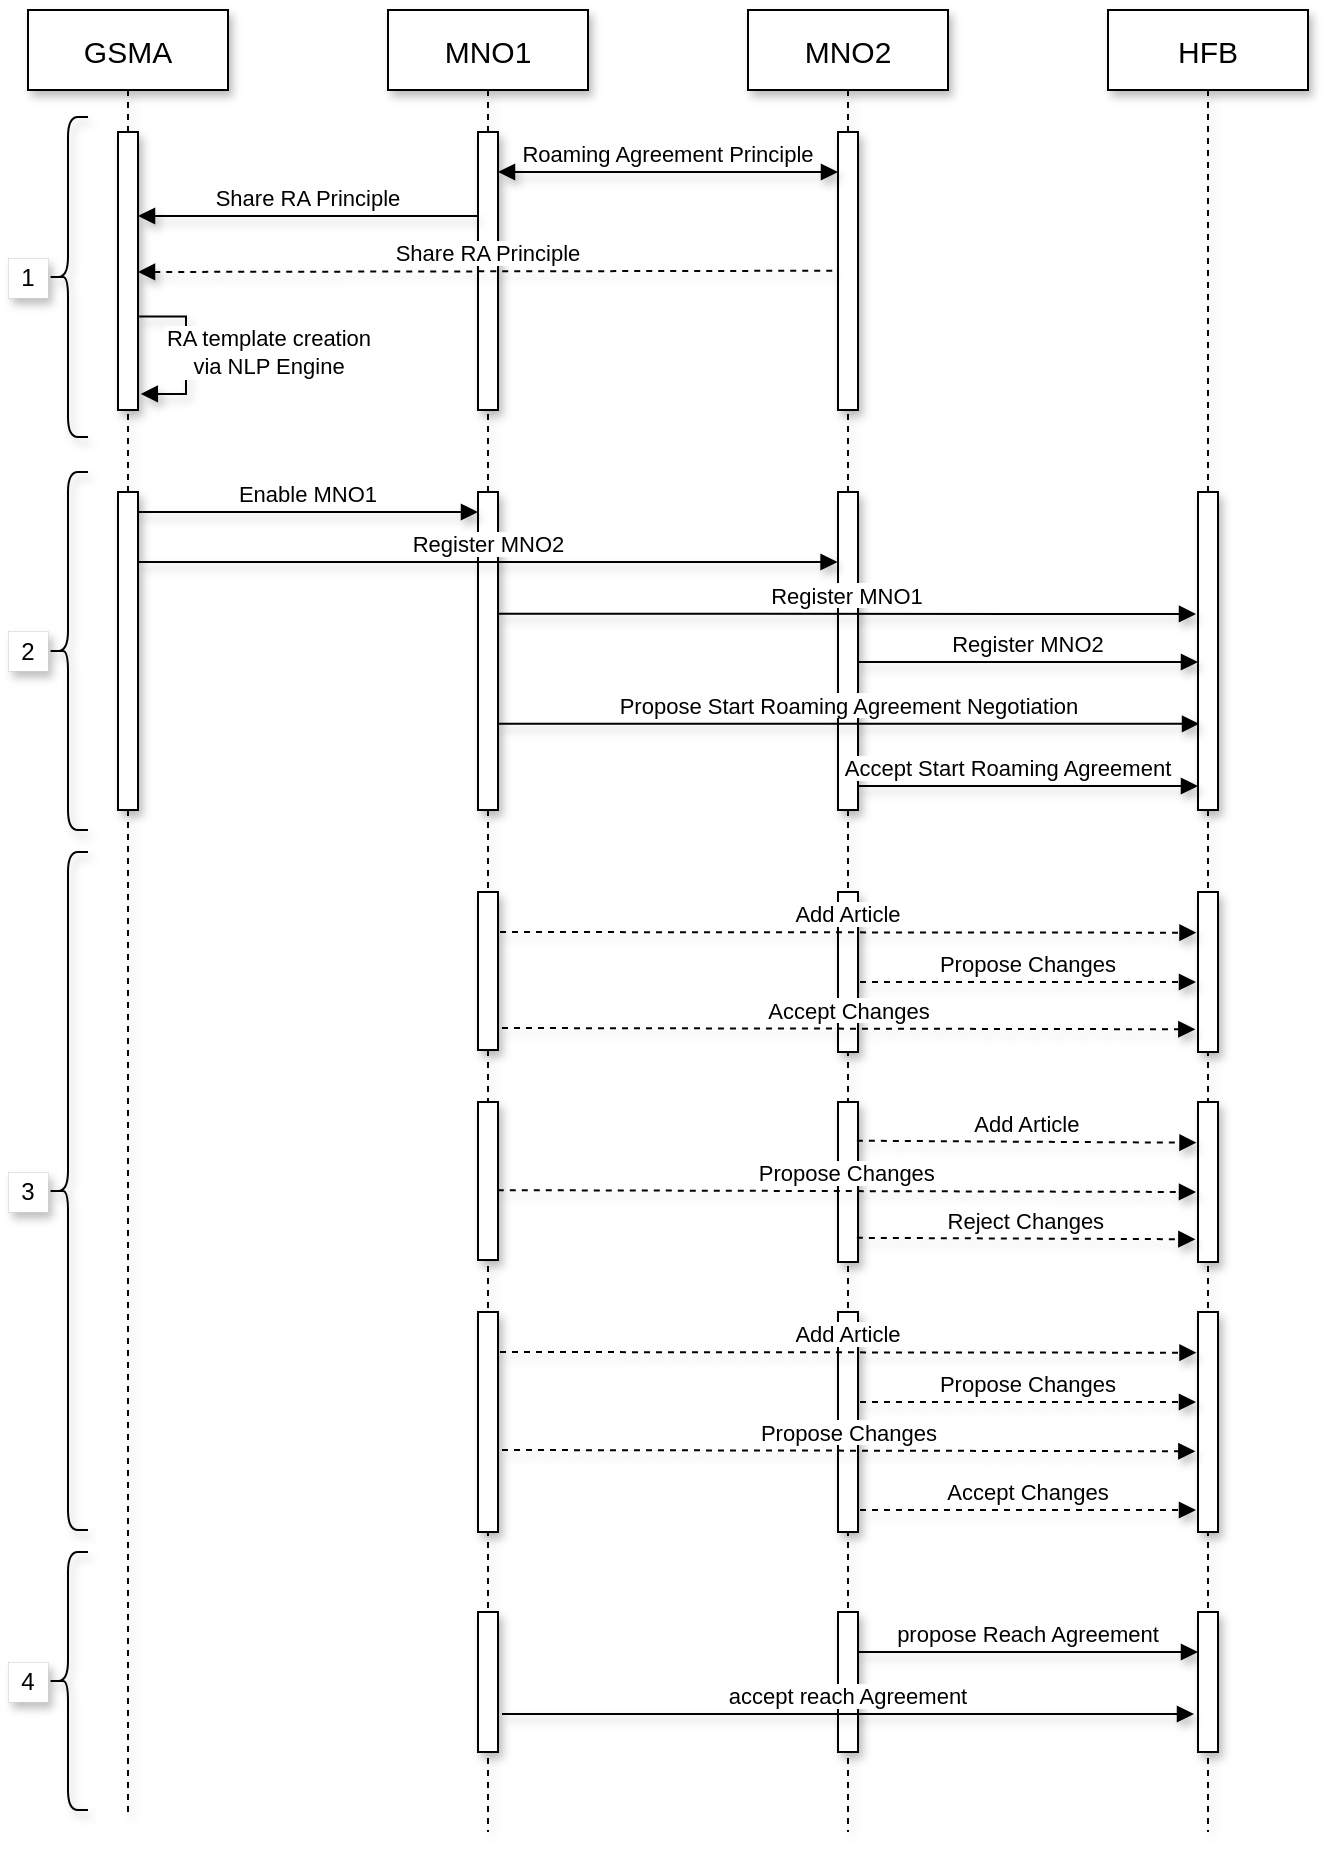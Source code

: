 <mxfile version="15.8.6" type="device"><diagram id="kgpKYQtTHZ0yAKxKKP6v" name="Page-1"><mxGraphModel dx="1422" dy="838" grid="1" gridSize="10" guides="1" tooltips="1" connect="1" arrows="1" fold="1" page="1" pageScale="1" pageWidth="850" pageHeight="1100" math="0" shadow="0"><root><mxCell id="0"/><mxCell id="1" parent="0"/><mxCell id="qwnz0UHFUIjFeCgn4TTh-1" value="MNO2" style="shape=umlLifeline;perimeter=lifelinePerimeter;container=1;collapsible=0;recursiveResize=0;rounded=0;shadow=1;strokeWidth=1;fontSize=15;sketch=0;" parent="1" vertex="1"><mxGeometry x="480" y="79" width="100" height="911" as="geometry"/></mxCell><mxCell id="qwnz0UHFUIjFeCgn4TTh-2" value="" style="points=[];perimeter=orthogonalPerimeter;rounded=0;shadow=1;strokeWidth=1;sketch=0;" parent="qwnz0UHFUIjFeCgn4TTh-1" vertex="1"><mxGeometry x="45" y="241" width="10" height="159" as="geometry"/></mxCell><mxCell id="qwnz0UHFUIjFeCgn4TTh-11" value="" style="points=[];perimeter=orthogonalPerimeter;rounded=0;shadow=1;strokeWidth=1;sketch=0;" parent="qwnz0UHFUIjFeCgn4TTh-1" vertex="1"><mxGeometry x="45" y="801" width="10" height="70" as="geometry"/></mxCell><mxCell id="qwnz0UHFUIjFeCgn4TTh-14" value="propose Reach Agreement" style="verticalAlign=bottom;endArrow=block;entryX=0;entryY=0;shadow=1;strokeWidth=1;sketch=0;" parent="qwnz0UHFUIjFeCgn4TTh-1" edge="1"><mxGeometry relative="1" as="geometry"><mxPoint x="55" y="821" as="sourcePoint"/><mxPoint x="225" y="821" as="targetPoint"/></mxGeometry></mxCell><mxCell id="O4Q2_XPJ7dscOk5KpAMU-2" value="" style="points=[];perimeter=orthogonalPerimeter;rounded=0;shadow=1;strokeWidth=1;sketch=0;" vertex="1" parent="qwnz0UHFUIjFeCgn4TTh-1"><mxGeometry x="45" y="61" width="10" height="139" as="geometry"/></mxCell><mxCell id="3nuBFxr9cyL0pnOWT2aG-1" value="GSMA" style="shape=umlLifeline;perimeter=lifelinePerimeter;container=1;collapsible=0;recursiveResize=0;rounded=0;shadow=1;strokeWidth=1;fontSize=15;sketch=0;" parent="1" vertex="1"><mxGeometry x="120" y="79" width="100" height="901" as="geometry"/></mxCell><mxCell id="3nuBFxr9cyL0pnOWT2aG-2" value="" style="points=[];perimeter=orthogonalPerimeter;rounded=0;shadow=1;strokeWidth=1;sketch=0;" parent="3nuBFxr9cyL0pnOWT2aG-1" vertex="1"><mxGeometry x="45" y="241" width="10" height="159" as="geometry"/></mxCell><mxCell id="O4Q2_XPJ7dscOk5KpAMU-4" value="" style="points=[];perimeter=orthogonalPerimeter;rounded=0;shadow=1;strokeWidth=1;sketch=0;" vertex="1" parent="3nuBFxr9cyL0pnOWT2aG-1"><mxGeometry x="45" y="61" width="10" height="139" as="geometry"/></mxCell><mxCell id="O4Q2_XPJ7dscOk5KpAMU-7" value="RA template creation &lt;br&gt;via NLP Engine" style="edgeStyle=elbowEdgeStyle;elbow=horizontal;endArrow=none;html=1;rounded=0;entryX=1.16;entryY=0.505;entryDx=0;entryDy=0;entryPerimeter=0;exitX=1.24;exitY=0.784;exitDx=0;exitDy=0;exitPerimeter=0;startArrow=block;startFill=1;endFill=0;shadow=1;sketch=0;" edge="1" parent="3nuBFxr9cyL0pnOWT2aG-1"><mxGeometry x="0.028" y="-41" width="50" height="50" relative="1" as="geometry"><mxPoint x="56.4" y="191.976" as="sourcePoint"/><mxPoint x="55.6" y="153.195" as="targetPoint"/><Array as="points"><mxPoint x="79" y="153"/><mxPoint x="79" y="173"/></Array><mxPoint as="offset"/></mxGeometry></mxCell><mxCell id="O4Q2_XPJ7dscOk5KpAMU-36" value="" style="shape=curlyBracket;whiteSpace=wrap;html=1;rounded=1;shadow=1;sketch=0;" vertex="1" parent="3nuBFxr9cyL0pnOWT2aG-1"><mxGeometry x="10" y="231" width="20" height="179" as="geometry"/></mxCell><mxCell id="O4Q2_XPJ7dscOk5KpAMU-37" value="" style="shape=curlyBracket;whiteSpace=wrap;html=1;rounded=1;shadow=1;sketch=0;" vertex="1" parent="3nuBFxr9cyL0pnOWT2aG-1"><mxGeometry x="10" y="421" width="20" height="339" as="geometry"/></mxCell><mxCell id="O4Q2_XPJ7dscOk5KpAMU-38" value="" style="shape=curlyBracket;whiteSpace=wrap;html=1;rounded=1;shadow=1;sketch=0;" vertex="1" parent="3nuBFxr9cyL0pnOWT2aG-1"><mxGeometry x="10" y="53.5" width="20" height="160" as="geometry"/></mxCell><mxCell id="O4Q2_XPJ7dscOk5KpAMU-39" value="" style="shape=curlyBracket;whiteSpace=wrap;html=1;rounded=1;shadow=1;sketch=0;" vertex="1" parent="3nuBFxr9cyL0pnOWT2aG-1"><mxGeometry x="10" y="771" width="20" height="129" as="geometry"/></mxCell><mxCell id="O4Q2_XPJ7dscOk5KpAMU-41" value="2" style="rounded=0;whiteSpace=wrap;html=1;strokeWidth=0;shadow=1;sketch=0;" vertex="1" parent="3nuBFxr9cyL0pnOWT2aG-1"><mxGeometry x="-10" y="310.5" width="20" height="20" as="geometry"/></mxCell><mxCell id="3nuBFxr9cyL0pnOWT2aG-5" value="MNO1" style="shape=umlLifeline;perimeter=lifelinePerimeter;container=1;collapsible=0;recursiveResize=0;rounded=0;shadow=1;strokeWidth=1;fontSize=15;sketch=0;" parent="1" vertex="1"><mxGeometry x="300" y="79" width="100" height="911" as="geometry"/></mxCell><mxCell id="3nuBFxr9cyL0pnOWT2aG-6" value="" style="points=[];perimeter=orthogonalPerimeter;rounded=0;shadow=1;strokeWidth=1;sketch=0;" parent="3nuBFxr9cyL0pnOWT2aG-5" vertex="1"><mxGeometry x="45" y="241" width="10" height="159" as="geometry"/></mxCell><mxCell id="3nuBFxr9cyL0pnOWT2aG-8" value="Enable MNO1" style="verticalAlign=bottom;endArrow=block;entryX=0;entryY=0;shadow=1;strokeWidth=1;sketch=0;" parent="3nuBFxr9cyL0pnOWT2aG-5" edge="1"><mxGeometry relative="1" as="geometry"><mxPoint x="-125" y="251.0" as="sourcePoint"/><mxPoint x="45" y="251.0" as="targetPoint"/></mxGeometry></mxCell><mxCell id="qwnz0UHFUIjFeCgn4TTh-12" value="" style="points=[];perimeter=orthogonalPerimeter;rounded=0;shadow=1;strokeWidth=1;sketch=0;" parent="3nuBFxr9cyL0pnOWT2aG-5" vertex="1"><mxGeometry x="45" y="801" width="10" height="70" as="geometry"/></mxCell><mxCell id="O4Q2_XPJ7dscOk5KpAMU-1" value="" style="points=[];perimeter=orthogonalPerimeter;rounded=0;shadow=1;strokeWidth=1;sketch=0;" vertex="1" parent="3nuBFxr9cyL0pnOWT2aG-5"><mxGeometry x="45" y="61" width="10" height="139" as="geometry"/></mxCell><mxCell id="O4Q2_XPJ7dscOk5KpAMU-10" value="" style="points=[];perimeter=orthogonalPerimeter;rounded=0;shadow=1;strokeWidth=1;sketch=0;" vertex="1" parent="3nuBFxr9cyL0pnOWT2aG-5"><mxGeometry x="45" y="441" width="10" height="79" as="geometry"/></mxCell><mxCell id="qwnz0UHFUIjFeCgn4TTh-3" value="HFB" style="shape=umlLifeline;perimeter=lifelinePerimeter;container=1;collapsible=0;recursiveResize=0;rounded=0;shadow=1;strokeWidth=1;fontSize=15;sketch=0;" parent="1" vertex="1"><mxGeometry x="660" y="79" width="100" height="911" as="geometry"/></mxCell><mxCell id="qwnz0UHFUIjFeCgn4TTh-4" value="" style="points=[];perimeter=orthogonalPerimeter;rounded=0;shadow=1;strokeWidth=1;sketch=0;" parent="qwnz0UHFUIjFeCgn4TTh-3" vertex="1"><mxGeometry x="45" y="241" width="10" height="159" as="geometry"/></mxCell><mxCell id="qwnz0UHFUIjFeCgn4TTh-9" value="Accept Start Roaming Agreement" style="verticalAlign=bottom;endArrow=block;entryX=0;entryY=0;shadow=1;strokeWidth=1;sketch=0;" parent="qwnz0UHFUIjFeCgn4TTh-3" edge="1"><mxGeometry x="-0.118" relative="1" as="geometry"><mxPoint x="-125" y="388" as="sourcePoint"/><mxPoint x="45" y="388" as="targetPoint"/><mxPoint as="offset"/></mxGeometry></mxCell><mxCell id="qwnz0UHFUIjFeCgn4TTh-10" value="" style="points=[];perimeter=orthogonalPerimeter;rounded=0;shadow=1;strokeWidth=1;sketch=0;" parent="qwnz0UHFUIjFeCgn4TTh-3" vertex="1"><mxGeometry x="45" y="801" width="10" height="70" as="geometry"/></mxCell><mxCell id="O4Q2_XPJ7dscOk5KpAMU-35" value="Accept Changes" style="verticalAlign=bottom;endArrow=block;shadow=1;strokeWidth=1;dashed=1;sketch=0;" edge="1" parent="qwnz0UHFUIjFeCgn4TTh-3"><mxGeometry relative="1" as="geometry"><mxPoint x="-124" y="750" as="sourcePoint"/><mxPoint x="44" y="750" as="targetPoint"/></mxGeometry></mxCell><mxCell id="qwnz0UHFUIjFeCgn4TTh-6" value="Register MNO1" style="verticalAlign=bottom;endArrow=block;shadow=1;strokeWidth=1;exitX=1.051;exitY=0.301;exitDx=0;exitDy=0;exitPerimeter=0;sketch=0;" parent="1" edge="1"><mxGeometry relative="1" as="geometry"><mxPoint x="355.51" y="380.889" as="sourcePoint"/><mxPoint x="704" y="381" as="targetPoint"/></mxGeometry></mxCell><mxCell id="qwnz0UHFUIjFeCgn4TTh-7" value="Register MNO2" style="verticalAlign=bottom;endArrow=block;entryX=0;entryY=0;shadow=1;strokeWidth=1;sketch=0;" parent="1" edge="1"><mxGeometry relative="1" as="geometry"><mxPoint x="535" y="405.0" as="sourcePoint"/><mxPoint x="705" y="405.0" as="targetPoint"/></mxGeometry></mxCell><mxCell id="qwnz0UHFUIjFeCgn4TTh-8" value="Propose Start Roaming Agreement Negotiation" style="verticalAlign=bottom;endArrow=block;shadow=1;strokeWidth=1;entryX=0.051;entryY=0.719;entryDx=0;entryDy=0;entryPerimeter=0;sketch=0;" parent="1" edge="1"><mxGeometry relative="1" as="geometry"><mxPoint x="355" y="435.891" as="sourcePoint"/><mxPoint x="705.51" y="435.891" as="targetPoint"/></mxGeometry></mxCell><mxCell id="qwnz0UHFUIjFeCgn4TTh-15" value="accept reach Agreement" style="verticalAlign=bottom;endArrow=block;shadow=1;strokeWidth=1;sketch=0;" parent="1" edge="1"><mxGeometry relative="1" as="geometry"><mxPoint x="357" y="931" as="sourcePoint"/><mxPoint x="703" y="931" as="targetPoint"/></mxGeometry></mxCell><mxCell id="O4Q2_XPJ7dscOk5KpAMU-3" value="Roaming Agreement Principle" style="verticalAlign=bottom;endArrow=block;entryX=0;entryY=0;shadow=1;strokeWidth=1;startArrow=block;startFill=1;sketch=0;" edge="1" parent="1"><mxGeometry relative="1" as="geometry"><mxPoint x="355" y="160" as="sourcePoint"/><mxPoint x="525" y="160" as="targetPoint"/><mxPoint as="offset"/></mxGeometry></mxCell><mxCell id="O4Q2_XPJ7dscOk5KpAMU-5" value="Share RA Principle" style="verticalAlign=bottom;endArrow=none;entryX=0;entryY=0;shadow=1;strokeWidth=1;startArrow=block;startFill=1;endFill=0;sketch=0;" edge="1" parent="1"><mxGeometry relative="1" as="geometry"><mxPoint x="175" y="182" as="sourcePoint"/><mxPoint x="345" y="182" as="targetPoint"/><mxPoint as="offset"/></mxGeometry></mxCell><mxCell id="O4Q2_XPJ7dscOk5KpAMU-6" value="Share RA Principle" style="verticalAlign=bottom;endArrow=none;shadow=1;strokeWidth=1;startArrow=block;startFill=1;endFill=0;entryX=0;entryY=0.427;entryDx=0;entryDy=0;entryPerimeter=0;dashed=1;sketch=0;" edge="1" parent="1"><mxGeometry relative="1" as="geometry"><mxPoint x="175" y="210" as="sourcePoint"/><mxPoint x="525" y="209.353" as="targetPoint"/><mxPoint as="offset"/></mxGeometry></mxCell><mxCell id="O4Q2_XPJ7dscOk5KpAMU-8" value="Register MNO2" style="verticalAlign=bottom;endArrow=block;shadow=1;strokeWidth=1;exitX=0.944;exitY=0.38;exitDx=0;exitDy=0;exitPerimeter=0;sketch=0;" edge="1" parent="1"><mxGeometry relative="1" as="geometry"><mxPoint x="175.22" y="355" as="sourcePoint"/><mxPoint x="524.78" y="355" as="targetPoint"/></mxGeometry></mxCell><mxCell id="O4Q2_XPJ7dscOk5KpAMU-11" value="" style="points=[];perimeter=orthogonalPerimeter;rounded=0;shadow=1;strokeWidth=1;sketch=0;" vertex="1" parent="1"><mxGeometry x="525" y="520" width="10" height="80" as="geometry"/></mxCell><mxCell id="O4Q2_XPJ7dscOk5KpAMU-12" value="" style="points=[];perimeter=orthogonalPerimeter;rounded=0;shadow=1;strokeWidth=1;sketch=0;" vertex="1" parent="1"><mxGeometry x="705" y="520" width="10" height="80" as="geometry"/></mxCell><mxCell id="O4Q2_XPJ7dscOk5KpAMU-14" value="Add Article" style="verticalAlign=bottom;endArrow=block;shadow=1;strokeWidth=1;entryX=-0.076;entryY=0.096;entryDx=0;entryDy=0;entryPerimeter=0;dashed=1;sketch=0;" edge="1" parent="1"><mxGeometry relative="1" as="geometry"><mxPoint x="356" y="540.0" as="sourcePoint"/><mxPoint x="704.24" y="540.36" as="targetPoint"/></mxGeometry></mxCell><mxCell id="O4Q2_XPJ7dscOk5KpAMU-15" value="Propose Changes" style="verticalAlign=bottom;endArrow=block;shadow=1;strokeWidth=1;dashed=1;sketch=0;" edge="1" parent="1"><mxGeometry relative="1" as="geometry"><mxPoint x="536" y="565" as="sourcePoint"/><mxPoint x="704" y="565" as="targetPoint"/></mxGeometry></mxCell><mxCell id="O4Q2_XPJ7dscOk5KpAMU-16" value="Accept Changes" style="verticalAlign=bottom;endArrow=block;shadow=1;strokeWidth=1;dashed=1;entryX=-0.133;entryY=0.429;entryDx=0;entryDy=0;entryPerimeter=0;sketch=0;" edge="1" parent="1"><mxGeometry relative="1" as="geometry"><mxPoint x="357" y="588" as="sourcePoint"/><mxPoint x="703.67" y="588.64" as="targetPoint"/></mxGeometry></mxCell><mxCell id="O4Q2_XPJ7dscOk5KpAMU-23" value="" style="points=[];perimeter=orthogonalPerimeter;rounded=0;shadow=1;strokeWidth=1;sketch=0;" vertex="1" parent="1"><mxGeometry x="345" y="625" width="10" height="79" as="geometry"/></mxCell><mxCell id="O4Q2_XPJ7dscOk5KpAMU-24" value="" style="points=[];perimeter=orthogonalPerimeter;rounded=0;shadow=1;strokeWidth=1;sketch=0;" vertex="1" parent="1"><mxGeometry x="525" y="625" width="10" height="80" as="geometry"/></mxCell><mxCell id="O4Q2_XPJ7dscOk5KpAMU-25" value="" style="points=[];perimeter=orthogonalPerimeter;rounded=0;shadow=1;strokeWidth=1;sketch=0;" vertex="1" parent="1"><mxGeometry x="705" y="625" width="10" height="80" as="geometry"/></mxCell><mxCell id="O4Q2_XPJ7dscOk5KpAMU-26" value="Add Article" style="verticalAlign=bottom;endArrow=block;shadow=1;strokeWidth=1;entryX=-0.076;entryY=0.096;entryDx=0;entryDy=0;entryPerimeter=0;dashed=1;exitX=0.943;exitY=0.242;exitDx=0;exitDy=0;exitPerimeter=0;sketch=0;" edge="1" parent="1" source="O4Q2_XPJ7dscOk5KpAMU-24"><mxGeometry relative="1" as="geometry"><mxPoint x="540" y="645" as="sourcePoint"/><mxPoint x="704.24" y="645.36" as="targetPoint"/></mxGeometry></mxCell><mxCell id="O4Q2_XPJ7dscOk5KpAMU-27" value="Propose Changes" style="verticalAlign=bottom;endArrow=block;shadow=1;strokeWidth=1;dashed=1;exitX=0.99;exitY=0.558;exitDx=0;exitDy=0;exitPerimeter=0;sketch=0;" edge="1" parent="1" source="O4Q2_XPJ7dscOk5KpAMU-23"><mxGeometry relative="1" as="geometry"><mxPoint x="536" y="670" as="sourcePoint"/><mxPoint x="704.0" y="670" as="targetPoint"/></mxGeometry></mxCell><mxCell id="O4Q2_XPJ7dscOk5KpAMU-28" value="Reject Changes" style="verticalAlign=bottom;endArrow=block;shadow=1;strokeWidth=1;dashed=1;entryX=-0.133;entryY=0.429;entryDx=0;entryDy=0;entryPerimeter=0;exitX=0.943;exitY=0.849;exitDx=0;exitDy=0;exitPerimeter=0;sketch=0;" edge="1" parent="1" source="O4Q2_XPJ7dscOk5KpAMU-24"><mxGeometry relative="1" as="geometry"><mxPoint x="540" y="694" as="sourcePoint"/><mxPoint x="703.67" y="693.64" as="targetPoint"/></mxGeometry></mxCell><mxCell id="O4Q2_XPJ7dscOk5KpAMU-29" value="" style="points=[];perimeter=orthogonalPerimeter;rounded=0;shadow=1;strokeWidth=1;sketch=0;" vertex="1" parent="1"><mxGeometry x="345" y="730" width="10" height="110" as="geometry"/></mxCell><mxCell id="O4Q2_XPJ7dscOk5KpAMU-30" value="" style="points=[];perimeter=orthogonalPerimeter;rounded=0;shadow=1;strokeWidth=1;sketch=0;" vertex="1" parent="1"><mxGeometry x="525" y="730" width="10" height="110" as="geometry"/></mxCell><mxCell id="O4Q2_XPJ7dscOk5KpAMU-31" value="" style="points=[];perimeter=orthogonalPerimeter;rounded=0;shadow=1;strokeWidth=1;sketch=0;" vertex="1" parent="1"><mxGeometry x="705" y="730" width="10" height="110" as="geometry"/></mxCell><mxCell id="O4Q2_XPJ7dscOk5KpAMU-32" value="Add Article" style="verticalAlign=bottom;endArrow=block;shadow=1;strokeWidth=1;entryX=-0.076;entryY=0.096;entryDx=0;entryDy=0;entryPerimeter=0;dashed=1;sketch=0;" edge="1" parent="1"><mxGeometry relative="1" as="geometry"><mxPoint x="356" y="750.0" as="sourcePoint"/><mxPoint x="704.24" y="750.36" as="targetPoint"/></mxGeometry></mxCell><mxCell id="O4Q2_XPJ7dscOk5KpAMU-33" value="Propose Changes" style="verticalAlign=bottom;endArrow=block;shadow=1;strokeWidth=1;dashed=1;sketch=0;" edge="1" parent="1"><mxGeometry relative="1" as="geometry"><mxPoint x="536" y="775" as="sourcePoint"/><mxPoint x="704" y="775" as="targetPoint"/></mxGeometry></mxCell><mxCell id="O4Q2_XPJ7dscOk5KpAMU-34" value="Propose Changes" style="verticalAlign=bottom;endArrow=block;shadow=1;strokeWidth=1;dashed=1;entryX=-0.133;entryY=0.429;entryDx=0;entryDy=0;entryPerimeter=0;sketch=0;" edge="1" parent="1"><mxGeometry relative="1" as="geometry"><mxPoint x="357" y="799" as="sourcePoint"/><mxPoint x="703.67" y="799.64" as="targetPoint"/></mxGeometry></mxCell><mxCell id="O4Q2_XPJ7dscOk5KpAMU-40" value="1" style="rounded=0;whiteSpace=wrap;html=1;strokeWidth=0;shadow=1;sketch=0;" vertex="1" parent="1"><mxGeometry x="110" y="203" width="20" height="20" as="geometry"/></mxCell><mxCell id="O4Q2_XPJ7dscOk5KpAMU-42" value="3" style="rounded=0;whiteSpace=wrap;html=1;strokeWidth=0;shadow=1;sketch=0;" vertex="1" parent="1"><mxGeometry x="110" y="660" width="20" height="20" as="geometry"/></mxCell><mxCell id="O4Q2_XPJ7dscOk5KpAMU-43" value="4" style="rounded=0;whiteSpace=wrap;html=1;strokeWidth=0;shadow=1;sketch=0;" vertex="1" parent="1"><mxGeometry x="110" y="905" width="20" height="20" as="geometry"/></mxCell></root></mxGraphModel></diagram></mxfile>
